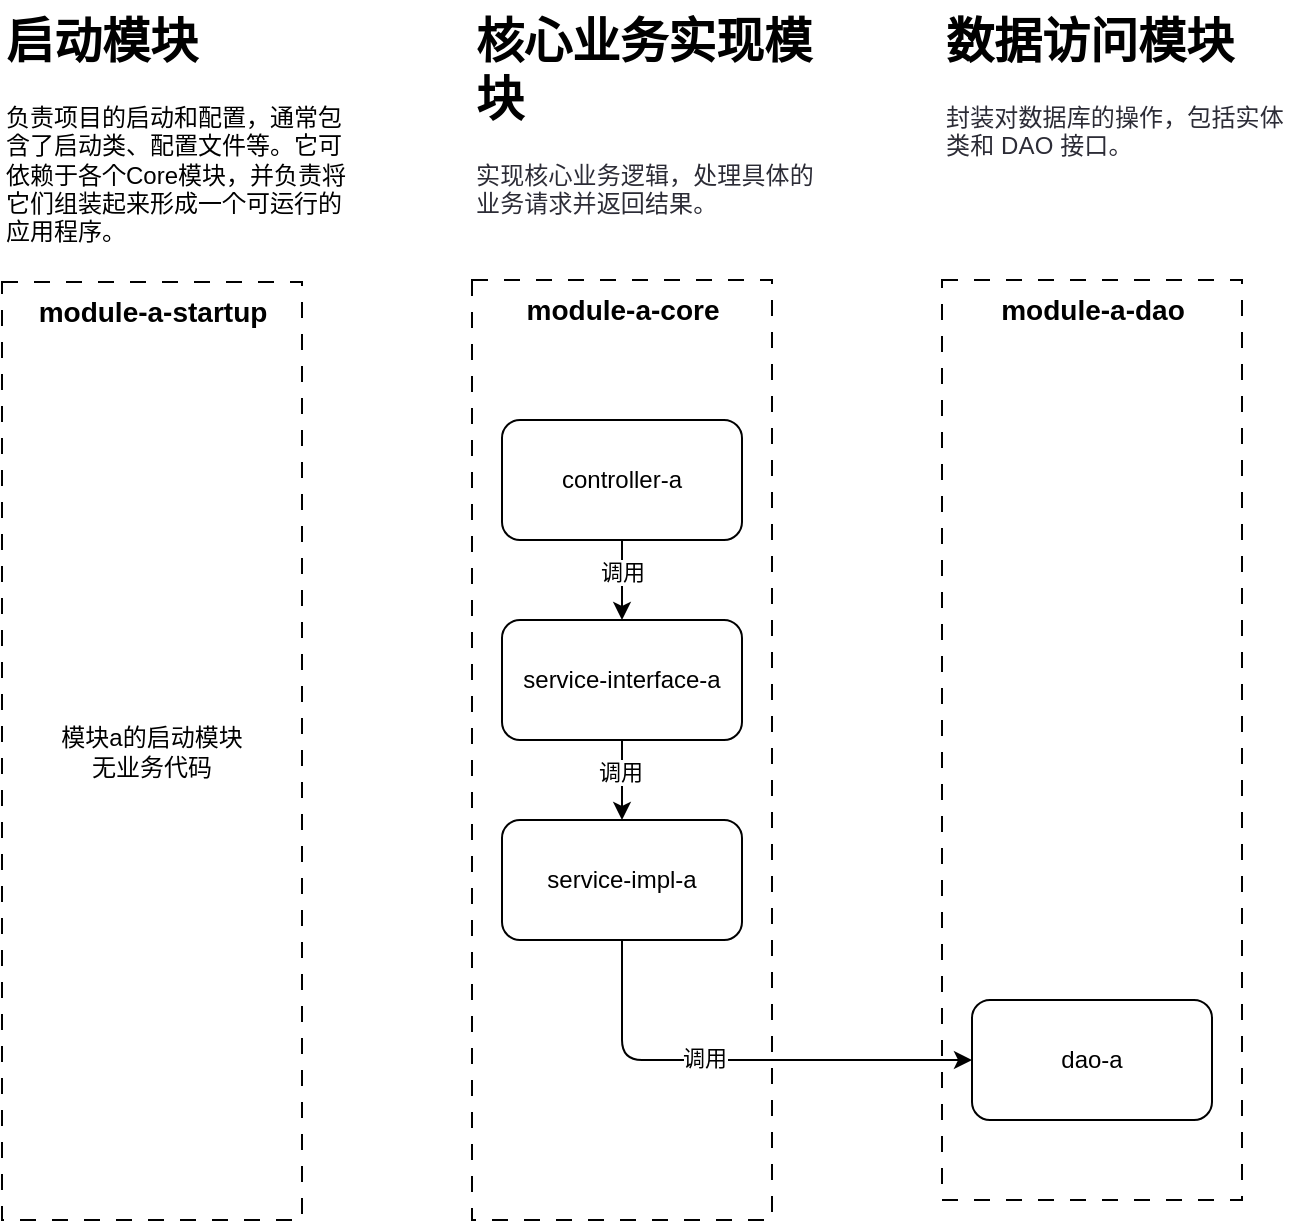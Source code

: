 <mxfile version="27.1.6">
  <diagram name="第 1 页" id="PiF9fHcOkFo9iHuCGfso">
    <mxGraphModel dx="994" dy="561" grid="1" gridSize="10" guides="1" tooltips="1" connect="1" arrows="1" fold="1" page="1" pageScale="1" pageWidth="1169" pageHeight="827" math="0" shadow="0">
      <root>
        <mxCell id="0" />
        <mxCell id="1" parent="0" />
        <mxCell id="Yg5YnwWj7GuqX_L0ba3k-1" value="" style="rounded=0;whiteSpace=wrap;html=1;dashed=1;dashPattern=8 8;" parent="1" vertex="1">
          <mxGeometry x="600" y="250" width="150" height="460" as="geometry" />
        </mxCell>
        <mxCell id="3q4nfxB9VYTOQv-p3-jI-2" value="" style="rounded=0;whiteSpace=wrap;html=1;dashed=1;dashPattern=8 8;" parent="1" vertex="1">
          <mxGeometry x="365" y="250" width="150" height="470" as="geometry" />
        </mxCell>
        <mxCell id="3q4nfxB9VYTOQv-p3-jI-26" style="edgeStyle=orthogonalEdgeStyle;rounded=0;orthogonalLoop=1;jettySize=auto;html=1;exitX=0.5;exitY=1;exitDx=0;exitDy=0;" parent="1" source="3q4nfxB9VYTOQv-p3-jI-6" target="3q4nfxB9VYTOQv-p3-jI-11" edge="1">
          <mxGeometry relative="1" as="geometry" />
        </mxCell>
        <mxCell id="3q4nfxB9VYTOQv-p3-jI-27" value="调用" style="edgeLabel;html=1;align=center;verticalAlign=middle;resizable=0;points=[];" parent="3q4nfxB9VYTOQv-p3-jI-26" vertex="1" connectable="0">
          <mxGeometry x="-0.226" relative="1" as="geometry">
            <mxPoint as="offset" />
          </mxGeometry>
        </mxCell>
        <mxCell id="3q4nfxB9VYTOQv-p3-jI-6" value="&lt;span style=&quot;background-color: transparent; color: light-dark(rgb(0, 0, 0), rgb(255, 255, 255));&quot;&gt;controller-a&lt;/span&gt;" style="rounded=1;whiteSpace=wrap;html=1;" parent="1" vertex="1">
          <mxGeometry x="380" y="320" width="120" height="60" as="geometry" />
        </mxCell>
        <mxCell id="3q4nfxB9VYTOQv-p3-jI-30" style="edgeStyle=orthogonalEdgeStyle;rounded=0;orthogonalLoop=1;jettySize=auto;html=1;exitX=0.5;exitY=1;exitDx=0;exitDy=0;" parent="1" source="3q4nfxB9VYTOQv-p3-jI-11" target="3q4nfxB9VYTOQv-p3-jI-14" edge="1">
          <mxGeometry relative="1" as="geometry" />
        </mxCell>
        <mxCell id="3q4nfxB9VYTOQv-p3-jI-33" value="调用" style="edgeLabel;html=1;align=center;verticalAlign=middle;resizable=0;points=[];" parent="3q4nfxB9VYTOQv-p3-jI-30" vertex="1" connectable="0">
          <mxGeometry x="-0.226" y="-1" relative="1" as="geometry">
            <mxPoint as="offset" />
          </mxGeometry>
        </mxCell>
        <mxCell id="3q4nfxB9VYTOQv-p3-jI-11" value="&lt;span style=&quot;background-color: transparent; color: light-dark(rgb(0, 0, 0), rgb(255, 255, 255));&quot;&gt;service-&lt;/span&gt;&lt;span style=&quot;background-color: transparent; color: light-dark(rgb(0, 0, 0), rgb(255, 255, 255));&quot;&gt;interface-a&lt;/span&gt;" style="rounded=1;whiteSpace=wrap;html=1;" parent="1" vertex="1">
          <mxGeometry x="380" y="420" width="120" height="60" as="geometry" />
        </mxCell>
        <mxCell id="3q4nfxB9VYTOQv-p3-jI-32" style="edgeStyle=orthogonalEdgeStyle;rounded=1;orthogonalLoop=1;jettySize=auto;html=1;exitX=0.5;exitY=1;exitDx=0;exitDy=0;entryX=0;entryY=0.5;entryDx=0;entryDy=0;curved=0;" parent="1" source="3q4nfxB9VYTOQv-p3-jI-14" target="3q4nfxB9VYTOQv-p3-jI-24" edge="1">
          <mxGeometry relative="1" as="geometry" />
        </mxCell>
        <mxCell id="3q4nfxB9VYTOQv-p3-jI-34" value="调用" style="edgeLabel;html=1;align=center;verticalAlign=middle;resizable=0;points=[];" parent="3q4nfxB9VYTOQv-p3-jI-32" vertex="1" connectable="0">
          <mxGeometry x="-0.139" y="1" relative="1" as="geometry">
            <mxPoint as="offset" />
          </mxGeometry>
        </mxCell>
        <mxCell id="3q4nfxB9VYTOQv-p3-jI-14" value="&lt;span style=&quot;background-color: transparent; color: light-dark(rgb(0, 0, 0), rgb(255, 255, 255));&quot;&gt;service-impl-a&lt;/span&gt;" style="rounded=1;whiteSpace=wrap;html=1;" parent="1" vertex="1">
          <mxGeometry x="380" y="520" width="120" height="60" as="geometry" />
        </mxCell>
        <mxCell id="3q4nfxB9VYTOQv-p3-jI-22" value="&lt;b&gt;&lt;font style=&quot;font-size: 14px;&quot;&gt;module-a-core&lt;/font&gt;&lt;/b&gt;" style="text;html=1;align=center;verticalAlign=middle;whiteSpace=wrap;rounded=0;" parent="1" vertex="1">
          <mxGeometry x="373.75" y="250" width="132.5" height="30" as="geometry" />
        </mxCell>
        <mxCell id="3q4nfxB9VYTOQv-p3-jI-24" value="&lt;span style=&quot;background-color: transparent; color: light-dark(rgb(0, 0, 0), rgb(255, 255, 255));&quot;&gt;dao-a&lt;/span&gt;" style="rounded=1;whiteSpace=wrap;html=1;" parent="1" vertex="1">
          <mxGeometry x="615" y="610" width="120" height="60" as="geometry" />
        </mxCell>
        <mxCell id="Yg5YnwWj7GuqX_L0ba3k-2" value="&lt;b&gt;&lt;font style=&quot;font-size: 14px;&quot;&gt;module-a-dao&lt;/font&gt;&lt;/b&gt;" style="text;html=1;align=center;verticalAlign=middle;whiteSpace=wrap;rounded=0;" parent="1" vertex="1">
          <mxGeometry x="608.75" y="250" width="132.5" height="30" as="geometry" />
        </mxCell>
        <mxCell id="fMRWR_g8-fvaj8iGCmqa-3" value="模块a的启动模块&lt;div&gt;无业务代码&lt;/div&gt;" style="rounded=0;whiteSpace=wrap;html=1;dashed=1;dashPattern=8 8;" vertex="1" parent="1">
          <mxGeometry x="130" y="251" width="150" height="469" as="geometry" />
        </mxCell>
        <mxCell id="fMRWR_g8-fvaj8iGCmqa-4" value="&lt;b&gt;&lt;font style=&quot;font-size: 14px;&quot;&gt;module-a-startup&lt;/font&gt;&lt;/b&gt;" style="text;html=1;align=center;verticalAlign=middle;whiteSpace=wrap;rounded=0;" vertex="1" parent="1">
          <mxGeometry x="138.75" y="251" width="132.5" height="30" as="geometry" />
        </mxCell>
        <mxCell id="fMRWR_g8-fvaj8iGCmqa-5" value="&lt;h1 style=&quot;margin-top: 0px;&quot;&gt;启动模块&lt;/h1&gt;&lt;p&gt;&lt;span style=&quot;text-align: center; background-color: transparent; color: light-dark(rgb(0, 0, 0), rgb(255, 255, 255));&quot;&gt;负责项目的启动和配置，通常包含了启动类、配置文件等。它可依赖于各个Core模块，并负责将它们组装起来形成一个可运行的应用程序。&lt;/span&gt;&lt;/p&gt;" style="text;html=1;whiteSpace=wrap;overflow=hidden;rounded=0;" vertex="1" parent="1">
          <mxGeometry x="130" y="110" width="180" height="120" as="geometry" />
        </mxCell>
        <mxCell id="fMRWR_g8-fvaj8iGCmqa-6" value="&lt;h1 style=&quot;margin-top: 0px;&quot;&gt;核心业务实现模块&lt;/h1&gt;&lt;p&gt;&lt;span style=&quot;background-color: rgb(255, 255, 255); color: rgb(44, 44, 54); letter-spacing: 0.064px;&quot;&gt;&lt;font face=&quot;Helvetica&quot; style=&quot;font-size: 12px;&quot;&gt;实现核心业务逻辑，处理具体的业务请求并返回结果。&lt;/font&gt;&lt;/span&gt;&lt;/p&gt;" style="text;html=1;whiteSpace=wrap;overflow=hidden;rounded=0;" vertex="1" parent="1">
          <mxGeometry x="365" y="110" width="180" height="120" as="geometry" />
        </mxCell>
        <mxCell id="fMRWR_g8-fvaj8iGCmqa-7" value="&lt;h1 style=&quot;margin-top: 0px;&quot;&gt;数据访问模块&lt;/h1&gt;&lt;p&gt;&lt;span style=&quot;background-color: rgb(255, 255, 255); color: rgb(44, 44, 54); letter-spacing: 0.064px;&quot;&gt;&lt;font face=&quot;Helvetica&quot; style=&quot;font-size: 12px;&quot;&gt;封装对数据库的操作，包括实体类和 DAO 接口。&lt;/font&gt;&lt;/span&gt;&lt;/p&gt;" style="text;html=1;whiteSpace=wrap;overflow=hidden;rounded=0;" vertex="1" parent="1">
          <mxGeometry x="600" y="110" width="180" height="120" as="geometry" />
        </mxCell>
      </root>
    </mxGraphModel>
  </diagram>
</mxfile>

